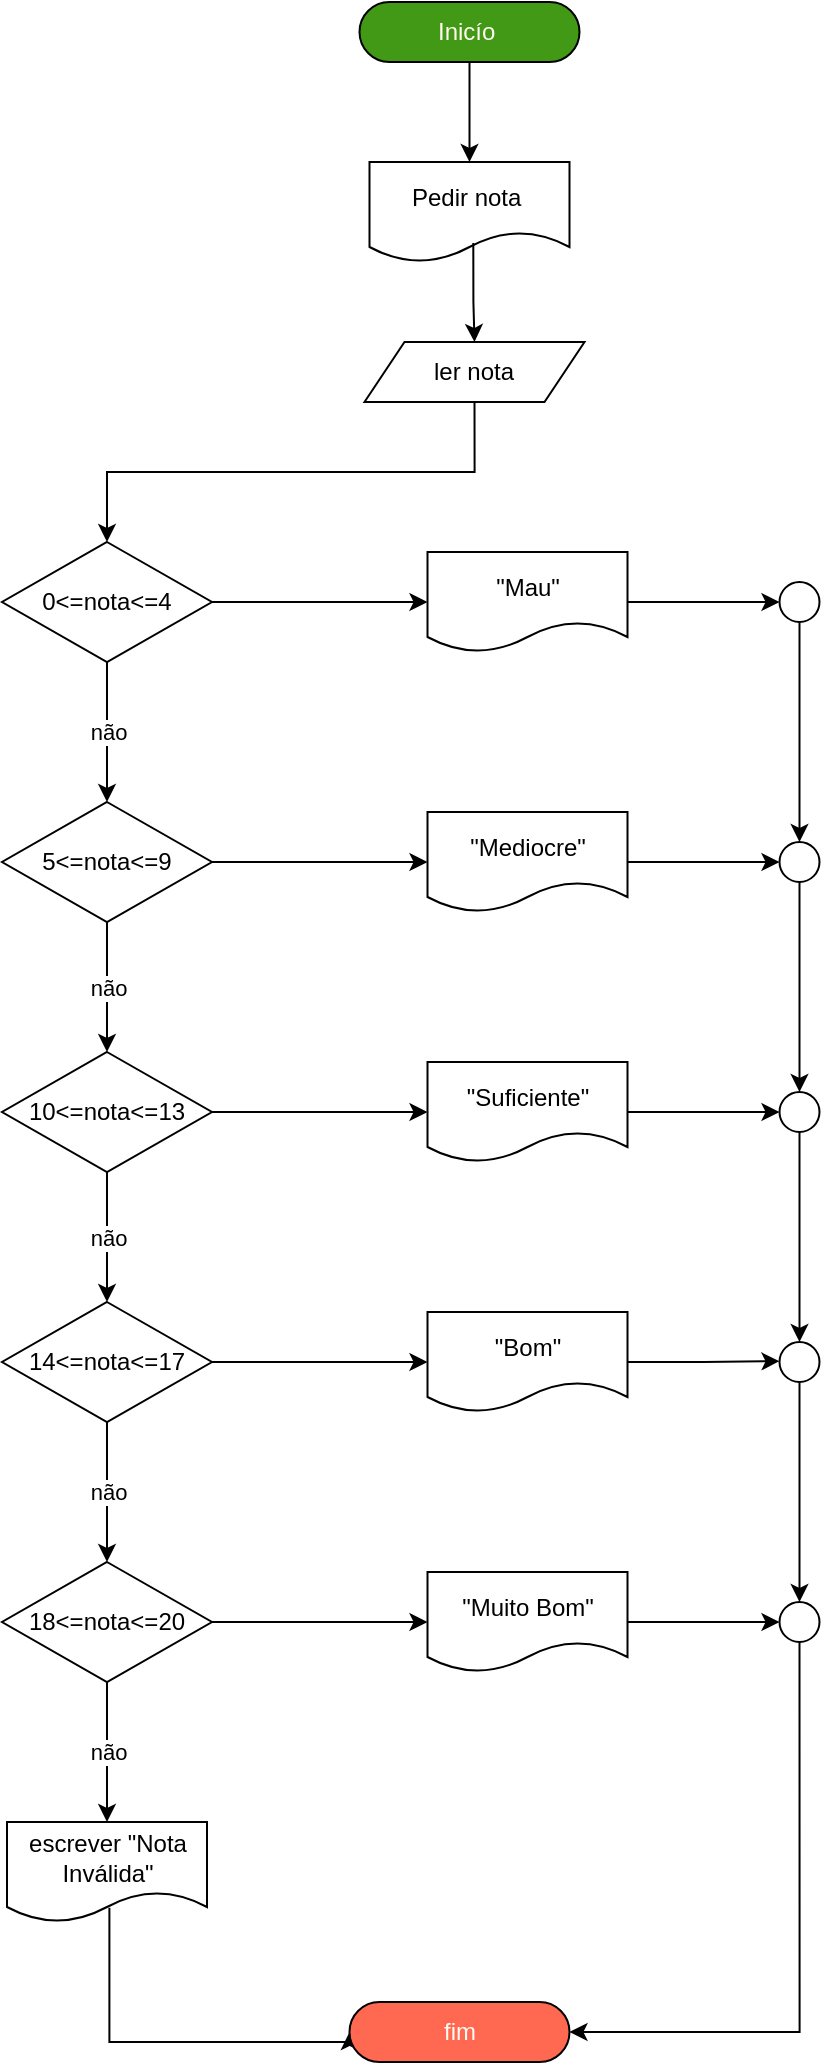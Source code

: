 <mxfile version="16.5.1" type="device"><diagram id="C5RBs43oDa-KdzZeNtuy" name="Page-1"><mxGraphModel dx="2170" dy="1363" grid="1" gridSize="10" guides="1" tooltips="1" connect="1" arrows="1" fold="1" page="1" pageScale="1" pageWidth="827" pageHeight="1169" math="0" shadow="0"><root><mxCell id="WIyWlLk6GJQsqaUBKTNV-0"/><mxCell id="WIyWlLk6GJQsqaUBKTNV-1" parent="WIyWlLk6GJQsqaUBKTNV-0"/><mxCell id="RtZC_kl8E1lXzllzC8v4-12" style="edgeStyle=orthogonalEdgeStyle;rounded=0;orthogonalLoop=1;jettySize=auto;html=1;exitX=0.5;exitY=1;exitDx=0;exitDy=0;entryX=0.5;entryY=0;entryDx=0;entryDy=0;" edge="1" parent="WIyWlLk6GJQsqaUBKTNV-1" source="RtZC_kl8E1lXzllzC8v4-1" target="RtZC_kl8E1lXzllzC8v4-3"><mxGeometry relative="1" as="geometry"/></mxCell><mxCell id="RtZC_kl8E1lXzllzC8v4-1" value="Inicío&amp;nbsp;" style="rounded=1;whiteSpace=wrap;html=1;perimeterSpacing=0;arcSize=50;fillColor=#419915;fontColor=#FFFAF2;" vertex="1" parent="WIyWlLk6GJQsqaUBKTNV-1"><mxGeometry x="387.75" y="70" width="110" height="30" as="geometry"/></mxCell><mxCell id="RtZC_kl8E1lXzllzC8v4-49" style="edgeStyle=orthogonalEdgeStyle;rounded=0;orthogonalLoop=1;jettySize=auto;html=1;exitX=0.512;exitY=0.858;exitDx=0;exitDy=0;entryX=0;entryY=0.5;entryDx=0;entryDy=0;exitPerimeter=0;" edge="1" parent="WIyWlLk6GJQsqaUBKTNV-1" source="RtZC_kl8E1lXzllzC8v4-19" target="RtZC_kl8E1lXzllzC8v4-2"><mxGeometry relative="1" as="geometry"><Array as="points"><mxPoint x="262.75" y="1090"/><mxPoint x="382.75" y="1090"/></Array></mxGeometry></mxCell><mxCell id="RtZC_kl8E1lXzllzC8v4-2" value="fim" style="rounded=1;whiteSpace=wrap;html=1;perimeterSpacing=0;arcSize=50;gradientColor=none;fillColor=#FF6952;fontColor=#FFFAF2;" vertex="1" parent="WIyWlLk6GJQsqaUBKTNV-1"><mxGeometry x="382.75" y="1070" width="110" height="30" as="geometry"/></mxCell><mxCell id="RtZC_kl8E1lXzllzC8v4-3" value="Pedir nota&amp;nbsp;" style="shape=document;whiteSpace=wrap;html=1;boundedLbl=1;" vertex="1" parent="WIyWlLk6GJQsqaUBKTNV-1"><mxGeometry x="392.75" y="150" width="100" height="50" as="geometry"/></mxCell><mxCell id="RtZC_kl8E1lXzllzC8v4-13" style="edgeStyle=orthogonalEdgeStyle;rounded=0;orthogonalLoop=1;jettySize=auto;html=1;entryX=0.5;entryY=0;entryDx=0;entryDy=0;exitX=0.519;exitY=0.809;exitDx=0;exitDy=0;exitPerimeter=0;" edge="1" parent="WIyWlLk6GJQsqaUBKTNV-1" source="RtZC_kl8E1lXzllzC8v4-3" target="RtZC_kl8E1lXzllzC8v4-6"><mxGeometry relative="1" as="geometry"/></mxCell><mxCell id="RtZC_kl8E1lXzllzC8v4-14" style="edgeStyle=orthogonalEdgeStyle;rounded=0;orthogonalLoop=1;jettySize=auto;html=1;exitX=0.5;exitY=1;exitDx=0;exitDy=0;entryX=0.5;entryY=0;entryDx=0;entryDy=0;" edge="1" parent="WIyWlLk6GJQsqaUBKTNV-1" source="RtZC_kl8E1lXzllzC8v4-6" target="RtZC_kl8E1lXzllzC8v4-7"><mxGeometry relative="1" as="geometry"/></mxCell><mxCell id="RtZC_kl8E1lXzllzC8v4-6" value="ler nota" style="shape=parallelogram;perimeter=parallelogramPerimeter;whiteSpace=wrap;html=1;fixedSize=1;" vertex="1" parent="WIyWlLk6GJQsqaUBKTNV-1"><mxGeometry x="390.25" y="240" width="110" height="30" as="geometry"/></mxCell><mxCell id="RtZC_kl8E1lXzllzC8v4-20" value="não" style="edgeStyle=orthogonalEdgeStyle;rounded=0;orthogonalLoop=1;jettySize=auto;html=1;exitX=0.5;exitY=1;exitDx=0;exitDy=0;entryX=0.5;entryY=0;entryDx=0;entryDy=0;" edge="1" parent="WIyWlLk6GJQsqaUBKTNV-1" source="RtZC_kl8E1lXzllzC8v4-7" target="RtZC_kl8E1lXzllzC8v4-8"><mxGeometry relative="1" as="geometry"><mxPoint x="261.5" y="460" as="targetPoint"/></mxGeometry></mxCell><mxCell id="RtZC_kl8E1lXzllzC8v4-39" style="edgeStyle=orthogonalEdgeStyle;rounded=0;orthogonalLoop=1;jettySize=auto;html=1;exitX=1;exitY=0.5;exitDx=0;exitDy=0;entryX=0;entryY=0.5;entryDx=0;entryDy=0;" edge="1" parent="WIyWlLk6GJQsqaUBKTNV-1" source="RtZC_kl8E1lXzllzC8v4-7" target="RtZC_kl8E1lXzllzC8v4-34"><mxGeometry relative="1" as="geometry"/></mxCell><mxCell id="RtZC_kl8E1lXzllzC8v4-7" value="0&amp;lt;=nota&amp;lt;=4" style="rhombus;whiteSpace=wrap;html=1;" vertex="1" parent="WIyWlLk6GJQsqaUBKTNV-1"><mxGeometry x="209" y="340" width="105" height="60" as="geometry"/></mxCell><mxCell id="RtZC_kl8E1lXzllzC8v4-29" value="não" style="edgeStyle=orthogonalEdgeStyle;rounded=0;orthogonalLoop=1;jettySize=auto;html=1;exitX=0.5;exitY=1;exitDx=0;exitDy=0;entryX=0.5;entryY=0;entryDx=0;entryDy=0;" edge="1" parent="WIyWlLk6GJQsqaUBKTNV-1" source="RtZC_kl8E1lXzllzC8v4-8" target="RtZC_kl8E1lXzllzC8v4-11"><mxGeometry relative="1" as="geometry"/></mxCell><mxCell id="RtZC_kl8E1lXzllzC8v4-40" style="edgeStyle=orthogonalEdgeStyle;rounded=0;orthogonalLoop=1;jettySize=auto;html=1;exitX=1;exitY=0.5;exitDx=0;exitDy=0;entryX=0;entryY=0.5;entryDx=0;entryDy=0;" edge="1" parent="WIyWlLk6GJQsqaUBKTNV-1" source="RtZC_kl8E1lXzllzC8v4-8" target="RtZC_kl8E1lXzllzC8v4-35"><mxGeometry relative="1" as="geometry"/></mxCell><mxCell id="RtZC_kl8E1lXzllzC8v4-8" value="5&amp;lt;=nota&amp;lt;=9" style="rhombus;whiteSpace=wrap;html=1;" vertex="1" parent="WIyWlLk6GJQsqaUBKTNV-1"><mxGeometry x="209" y="470" width="105" height="60" as="geometry"/></mxCell><mxCell id="RtZC_kl8E1lXzllzC8v4-31" value="não" style="edgeStyle=orthogonalEdgeStyle;rounded=0;orthogonalLoop=1;jettySize=auto;html=1;exitX=0.5;exitY=1;exitDx=0;exitDy=0;entryX=0.5;entryY=0;entryDx=0;entryDy=0;" edge="1" parent="WIyWlLk6GJQsqaUBKTNV-1" source="RtZC_kl8E1lXzllzC8v4-9" target="RtZC_kl8E1lXzllzC8v4-10"><mxGeometry relative="1" as="geometry"/></mxCell><mxCell id="RtZC_kl8E1lXzllzC8v4-42" style="edgeStyle=orthogonalEdgeStyle;rounded=0;orthogonalLoop=1;jettySize=auto;html=1;exitX=1;exitY=0.5;exitDx=0;exitDy=0;entryX=0;entryY=0.5;entryDx=0;entryDy=0;" edge="1" parent="WIyWlLk6GJQsqaUBKTNV-1" source="RtZC_kl8E1lXzllzC8v4-9" target="RtZC_kl8E1lXzllzC8v4-37"><mxGeometry relative="1" as="geometry"/></mxCell><mxCell id="RtZC_kl8E1lXzllzC8v4-9" value="14&amp;lt;=nota&amp;lt;=17" style="rhombus;whiteSpace=wrap;html=1;" vertex="1" parent="WIyWlLk6GJQsqaUBKTNV-1"><mxGeometry x="209" y="720" width="105" height="60" as="geometry"/></mxCell><mxCell id="RtZC_kl8E1lXzllzC8v4-32" value="não" style="edgeStyle=orthogonalEdgeStyle;rounded=0;orthogonalLoop=1;jettySize=auto;html=1;exitX=0.5;exitY=1;exitDx=0;exitDy=0;entryX=0.5;entryY=0;entryDx=0;entryDy=0;" edge="1" parent="WIyWlLk6GJQsqaUBKTNV-1" source="RtZC_kl8E1lXzllzC8v4-10" target="RtZC_kl8E1lXzllzC8v4-19"><mxGeometry relative="1" as="geometry"/></mxCell><mxCell id="RtZC_kl8E1lXzllzC8v4-43" style="edgeStyle=orthogonalEdgeStyle;rounded=0;orthogonalLoop=1;jettySize=auto;html=1;exitX=1;exitY=0.5;exitDx=0;exitDy=0;" edge="1" parent="WIyWlLk6GJQsqaUBKTNV-1" source="RtZC_kl8E1lXzllzC8v4-10" target="RtZC_kl8E1lXzllzC8v4-38"><mxGeometry relative="1" as="geometry"/></mxCell><mxCell id="RtZC_kl8E1lXzllzC8v4-10" value="18&amp;lt;=nota&amp;lt;=20" style="rhombus;whiteSpace=wrap;html=1;" vertex="1" parent="WIyWlLk6GJQsqaUBKTNV-1"><mxGeometry x="209" y="850" width="105" height="60" as="geometry"/></mxCell><mxCell id="RtZC_kl8E1lXzllzC8v4-30" value="não" style="edgeStyle=orthogonalEdgeStyle;rounded=0;orthogonalLoop=1;jettySize=auto;html=1;exitX=0.5;exitY=1;exitDx=0;exitDy=0;entryX=0.5;entryY=0;entryDx=0;entryDy=0;" edge="1" parent="WIyWlLk6GJQsqaUBKTNV-1" source="RtZC_kl8E1lXzllzC8v4-11" target="RtZC_kl8E1lXzllzC8v4-9"><mxGeometry relative="1" as="geometry"/></mxCell><mxCell id="RtZC_kl8E1lXzllzC8v4-41" style="edgeStyle=orthogonalEdgeStyle;rounded=0;orthogonalLoop=1;jettySize=auto;html=1;exitX=1;exitY=0.5;exitDx=0;exitDy=0;entryX=0;entryY=0.5;entryDx=0;entryDy=0;" edge="1" parent="WIyWlLk6GJQsqaUBKTNV-1" source="RtZC_kl8E1lXzllzC8v4-11" target="RtZC_kl8E1lXzllzC8v4-36"><mxGeometry relative="1" as="geometry"/></mxCell><mxCell id="RtZC_kl8E1lXzllzC8v4-11" value="10&amp;lt;=nota&amp;lt;=13" style="rhombus;whiteSpace=wrap;html=1;" vertex="1" parent="WIyWlLk6GJQsqaUBKTNV-1"><mxGeometry x="209" y="595" width="105" height="60" as="geometry"/></mxCell><mxCell id="RtZC_kl8E1lXzllzC8v4-19" value="escrever &quot;Nota Inválida&quot;" style="shape=document;whiteSpace=wrap;html=1;boundedLbl=1;" vertex="1" parent="WIyWlLk6GJQsqaUBKTNV-1"><mxGeometry x="211.5" y="980" width="100" height="50" as="geometry"/></mxCell><mxCell id="RtZC_kl8E1lXzllzC8v4-50" style="edgeStyle=orthogonalEdgeStyle;rounded=0;orthogonalLoop=1;jettySize=auto;html=1;exitX=1;exitY=0.5;exitDx=0;exitDy=0;entryX=0;entryY=0.5;entryDx=0;entryDy=0;" edge="1" parent="WIyWlLk6GJQsqaUBKTNV-1" source="RtZC_kl8E1lXzllzC8v4-34" target="RtZC_kl8E1lXzllzC8v4-44"><mxGeometry relative="1" as="geometry"/></mxCell><mxCell id="RtZC_kl8E1lXzllzC8v4-34" value="&quot;Mau&quot;" style="shape=document;whiteSpace=wrap;html=1;boundedLbl=1;" vertex="1" parent="WIyWlLk6GJQsqaUBKTNV-1"><mxGeometry x="421.75" y="345" width="100" height="50" as="geometry"/></mxCell><mxCell id="RtZC_kl8E1lXzllzC8v4-52" style="edgeStyle=orthogonalEdgeStyle;rounded=0;orthogonalLoop=1;jettySize=auto;html=1;exitX=1;exitY=0.5;exitDx=0;exitDy=0;entryX=0;entryY=0.5;entryDx=0;entryDy=0;" edge="1" parent="WIyWlLk6GJQsqaUBKTNV-1" source="RtZC_kl8E1lXzllzC8v4-35" target="RtZC_kl8E1lXzllzC8v4-45"><mxGeometry relative="1" as="geometry"/></mxCell><mxCell id="RtZC_kl8E1lXzllzC8v4-35" value="&quot;Mediocre&quot;" style="shape=document;whiteSpace=wrap;html=1;boundedLbl=1;" vertex="1" parent="WIyWlLk6GJQsqaUBKTNV-1"><mxGeometry x="421.75" y="475" width="100" height="50" as="geometry"/></mxCell><mxCell id="RtZC_kl8E1lXzllzC8v4-54" style="edgeStyle=orthogonalEdgeStyle;rounded=0;orthogonalLoop=1;jettySize=auto;html=1;exitX=1;exitY=0.5;exitDx=0;exitDy=0;entryX=0;entryY=0.5;entryDx=0;entryDy=0;" edge="1" parent="WIyWlLk6GJQsqaUBKTNV-1" source="RtZC_kl8E1lXzllzC8v4-36" target="RtZC_kl8E1lXzllzC8v4-46"><mxGeometry relative="1" as="geometry"/></mxCell><mxCell id="RtZC_kl8E1lXzllzC8v4-36" value="&quot;Suficiente&quot;" style="shape=document;whiteSpace=wrap;html=1;boundedLbl=1;" vertex="1" parent="WIyWlLk6GJQsqaUBKTNV-1"><mxGeometry x="421.75" y="600" width="100" height="50" as="geometry"/></mxCell><mxCell id="RtZC_kl8E1lXzllzC8v4-56" style="edgeStyle=orthogonalEdgeStyle;rounded=0;orthogonalLoop=1;jettySize=auto;html=1;exitX=1;exitY=0.5;exitDx=0;exitDy=0;" edge="1" parent="WIyWlLk6GJQsqaUBKTNV-1" source="RtZC_kl8E1lXzllzC8v4-37"><mxGeometry relative="1" as="geometry"><mxPoint x="597.75" y="749.571" as="targetPoint"/></mxGeometry></mxCell><mxCell id="RtZC_kl8E1lXzllzC8v4-37" value="&quot;Bom&quot;" style="shape=document;whiteSpace=wrap;html=1;boundedLbl=1;" vertex="1" parent="WIyWlLk6GJQsqaUBKTNV-1"><mxGeometry x="421.75" y="725" width="100" height="50" as="geometry"/></mxCell><mxCell id="RtZC_kl8E1lXzllzC8v4-58" style="edgeStyle=orthogonalEdgeStyle;rounded=0;orthogonalLoop=1;jettySize=auto;html=1;exitX=1;exitY=0.5;exitDx=0;exitDy=0;entryX=0;entryY=0.5;entryDx=0;entryDy=0;" edge="1" parent="WIyWlLk6GJQsqaUBKTNV-1" source="RtZC_kl8E1lXzllzC8v4-38" target="RtZC_kl8E1lXzllzC8v4-48"><mxGeometry relative="1" as="geometry"/></mxCell><mxCell id="RtZC_kl8E1lXzllzC8v4-38" value="&quot;Muito Bom&quot;" style="shape=document;whiteSpace=wrap;html=1;boundedLbl=1;" vertex="1" parent="WIyWlLk6GJQsqaUBKTNV-1"><mxGeometry x="421.75" y="855" width="100" height="50" as="geometry"/></mxCell><mxCell id="RtZC_kl8E1lXzllzC8v4-51" style="edgeStyle=orthogonalEdgeStyle;rounded=0;orthogonalLoop=1;jettySize=auto;html=1;exitX=0.5;exitY=1;exitDx=0;exitDy=0;entryX=0.5;entryY=0;entryDx=0;entryDy=0;" edge="1" parent="WIyWlLk6GJQsqaUBKTNV-1" source="RtZC_kl8E1lXzllzC8v4-44" target="RtZC_kl8E1lXzllzC8v4-45"><mxGeometry relative="1" as="geometry"/></mxCell><mxCell id="RtZC_kl8E1lXzllzC8v4-44" value="" style="ellipse;whiteSpace=wrap;html=1;aspect=fixed;" vertex="1" parent="WIyWlLk6GJQsqaUBKTNV-1"><mxGeometry x="597.75" y="360" width="20" height="20" as="geometry"/></mxCell><mxCell id="RtZC_kl8E1lXzllzC8v4-53" style="edgeStyle=orthogonalEdgeStyle;rounded=0;orthogonalLoop=1;jettySize=auto;html=1;exitX=0.5;exitY=1;exitDx=0;exitDy=0;entryX=0.5;entryY=0;entryDx=0;entryDy=0;" edge="1" parent="WIyWlLk6GJQsqaUBKTNV-1" source="RtZC_kl8E1lXzllzC8v4-45" target="RtZC_kl8E1lXzllzC8v4-46"><mxGeometry relative="1" as="geometry"/></mxCell><mxCell id="RtZC_kl8E1lXzllzC8v4-45" value="" style="ellipse;whiteSpace=wrap;html=1;aspect=fixed;" vertex="1" parent="WIyWlLk6GJQsqaUBKTNV-1"><mxGeometry x="597.75" y="490" width="20" height="20" as="geometry"/></mxCell><mxCell id="RtZC_kl8E1lXzllzC8v4-55" style="edgeStyle=orthogonalEdgeStyle;rounded=0;orthogonalLoop=1;jettySize=auto;html=1;exitX=0.5;exitY=1;exitDx=0;exitDy=0;entryX=0.5;entryY=0;entryDx=0;entryDy=0;" edge="1" parent="WIyWlLk6GJQsqaUBKTNV-1" source="RtZC_kl8E1lXzllzC8v4-46" target="RtZC_kl8E1lXzllzC8v4-47"><mxGeometry relative="1" as="geometry"/></mxCell><mxCell id="RtZC_kl8E1lXzllzC8v4-46" value="" style="ellipse;whiteSpace=wrap;html=1;aspect=fixed;" vertex="1" parent="WIyWlLk6GJQsqaUBKTNV-1"><mxGeometry x="597.75" y="615" width="20" height="20" as="geometry"/></mxCell><mxCell id="RtZC_kl8E1lXzllzC8v4-57" style="edgeStyle=orthogonalEdgeStyle;rounded=0;orthogonalLoop=1;jettySize=auto;html=1;exitX=0.5;exitY=1;exitDx=0;exitDy=0;entryX=0.5;entryY=0;entryDx=0;entryDy=0;" edge="1" parent="WIyWlLk6GJQsqaUBKTNV-1" source="RtZC_kl8E1lXzllzC8v4-47" target="RtZC_kl8E1lXzllzC8v4-48"><mxGeometry relative="1" as="geometry"/></mxCell><mxCell id="RtZC_kl8E1lXzllzC8v4-47" value="" style="ellipse;whiteSpace=wrap;html=1;aspect=fixed;" vertex="1" parent="WIyWlLk6GJQsqaUBKTNV-1"><mxGeometry x="597.75" y="740" width="20" height="20" as="geometry"/></mxCell><mxCell id="RtZC_kl8E1lXzllzC8v4-59" style="edgeStyle=orthogonalEdgeStyle;rounded=0;orthogonalLoop=1;jettySize=auto;html=1;exitX=0.5;exitY=1;exitDx=0;exitDy=0;entryX=1;entryY=0.5;entryDx=0;entryDy=0;" edge="1" parent="WIyWlLk6GJQsqaUBKTNV-1" source="RtZC_kl8E1lXzllzC8v4-48" target="RtZC_kl8E1lXzllzC8v4-2"><mxGeometry relative="1" as="geometry"/></mxCell><mxCell id="RtZC_kl8E1lXzllzC8v4-48" value="" style="ellipse;whiteSpace=wrap;html=1;aspect=fixed;" vertex="1" parent="WIyWlLk6GJQsqaUBKTNV-1"><mxGeometry x="597.75" y="870" width="20" height="20" as="geometry"/></mxCell></root></mxGraphModel></diagram></mxfile>